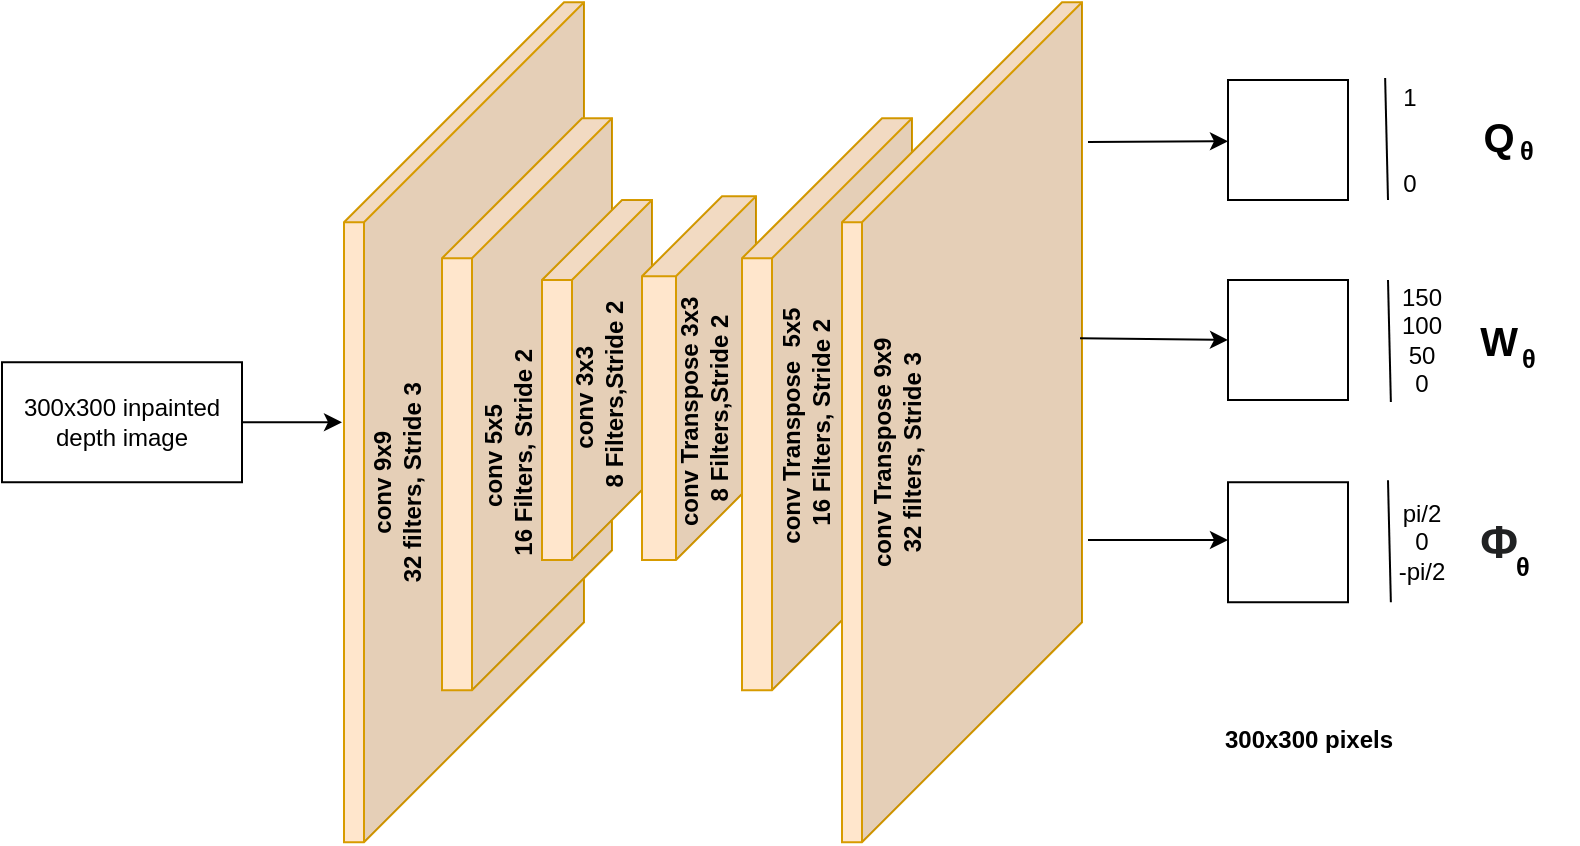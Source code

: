 <mxfile version="16.6.6" type="github">
  <diagram id="QJjx0-fPxzvcmYibJWj1" name="Page-1">
    <mxGraphModel dx="1984" dy="643" grid="1" gridSize="10" guides="1" tooltips="1" connect="1" arrows="1" fold="1" page="1" pageScale="1" pageWidth="827" pageHeight="583" math="0" shadow="0">
      <root>
        <mxCell id="0" />
        <mxCell id="1" parent="0" />
        <mxCell id="4f-DMQIj-ya-iA7LCkDa-2" value="" style="shape=cube;whiteSpace=wrap;html=1;boundedLbl=1;backgroundOutline=1;darkOpacity=0.05;darkOpacity2=0.1;size=110;direction=east;flipH=1;fillColor=#ffe6cc;strokeColor=#d79b00;" parent="1" vertex="1">
          <mxGeometry x="91" y="101.12" width="120" height="420" as="geometry" />
        </mxCell>
        <mxCell id="4f-DMQIj-ya-iA7LCkDa-5" value="" style="shape=cube;whiteSpace=wrap;html=1;boundedLbl=1;backgroundOutline=1;darkOpacity=0.05;darkOpacity2=0.1;size=70;direction=east;flipH=1;fillColor=#ffe6cc;strokeColor=#d79b00;" parent="1" vertex="1">
          <mxGeometry x="140" y="159.12" width="85" height="286" as="geometry" />
        </mxCell>
        <mxCell id="4f-DMQIj-ya-iA7LCkDa-9" value="" style="shape=cube;whiteSpace=wrap;html=1;boundedLbl=1;backgroundOutline=1;darkOpacity=0.05;darkOpacity2=0.1;size=40;direction=east;flipH=1;fillColor=#ffe6cc;strokeColor=#d79b00;" parent="1" vertex="1">
          <mxGeometry x="190" y="200" width="55" height="180" as="geometry" />
        </mxCell>
        <mxCell id="4f-DMQIj-ya-iA7LCkDa-29" value="&lt;b&gt;conv 9x9&lt;br&gt;32 filters, Stride 3&lt;br&gt;&lt;/b&gt;" style="text;html=1;strokeColor=none;fillColor=none;align=center;verticalAlign=middle;whiteSpace=wrap;rounded=0;rotation=-90;" parent="1" vertex="1">
          <mxGeometry x="10" y="326.12" width="215" height="30" as="geometry" />
        </mxCell>
        <mxCell id="4f-DMQIj-ya-iA7LCkDa-31" value="&lt;b&gt;conv 5x5&amp;nbsp;&lt;br&gt;16 Filters, Stride 2&lt;br&gt;&lt;/b&gt;" style="text;html=1;strokeColor=none;fillColor=none;align=center;verticalAlign=middle;whiteSpace=wrap;rounded=0;rotation=-90;" parent="1" vertex="1">
          <mxGeometry x="101" y="311.12" width="144" height="30" as="geometry" />
        </mxCell>
        <mxCell id="yx-lSNSfXA6hYTXVNYfT-3" value="&lt;b&gt;conv 3x3&amp;nbsp;&lt;br&gt;8 Filters,Stride 2&lt;br&gt;&lt;/b&gt;" style="text;html=1;strokeColor=none;fillColor=none;align=center;verticalAlign=middle;whiteSpace=wrap;rounded=0;rotation=-90;" parent="1" vertex="1">
          <mxGeometry x="160" y="282" width="117" height="30" as="geometry" />
        </mxCell>
        <mxCell id="yx-lSNSfXA6hYTXVNYfT-4" value="" style="shape=cube;whiteSpace=wrap;html=1;boundedLbl=1;backgroundOutline=1;darkOpacity=0.05;darkOpacity2=0.1;size=40;direction=east;flipH=1;fillColor=#ffe6cc;strokeColor=#d79b00;" parent="1" vertex="1">
          <mxGeometry x="240" y="198.12" width="57" height="181.88" as="geometry" />
        </mxCell>
        <mxCell id="yx-lSNSfXA6hYTXVNYfT-5" value="&lt;b style=&quot;font-size: 12px;&quot;&gt;conv Transpose 3x3&amp;nbsp;&lt;br style=&quot;font-size: 12px;&quot;&gt;8 Filters,Stride 2&lt;br style=&quot;font-size: 12px;&quot;&gt;&lt;/b&gt;" style="text;html=1;strokeColor=none;fillColor=none;align=center;verticalAlign=middle;whiteSpace=wrap;rounded=0;rotation=-90;fontSize=12;" parent="1" vertex="1">
          <mxGeometry x="197" y="289" width="148" height="30" as="geometry" />
        </mxCell>
        <mxCell id="yx-lSNSfXA6hYTXVNYfT-7" value="" style="shape=cube;whiteSpace=wrap;html=1;boundedLbl=1;backgroundOutline=1;darkOpacity=0.05;darkOpacity2=0.1;size=70;direction=east;flipH=1;fillColor=#ffe6cc;strokeColor=#d79b00;" parent="1" vertex="1">
          <mxGeometry x="290" y="159.12" width="85" height="286" as="geometry" />
        </mxCell>
        <mxCell id="yx-lSNSfXA6hYTXVNYfT-8" value="" style="shape=cube;whiteSpace=wrap;html=1;boundedLbl=1;backgroundOutline=1;darkOpacity=0.05;darkOpacity2=0.1;size=110;direction=east;flipH=1;fillColor=#ffe6cc;strokeColor=#d79b00;" parent="1" vertex="1">
          <mxGeometry x="340" y="101.12" width="120" height="420" as="geometry" />
        </mxCell>
        <mxCell id="yx-lSNSfXA6hYTXVNYfT-9" value="&lt;b&gt;conv Transpose&amp;nbsp; 5x5&amp;nbsp;&lt;br&gt;16 Filters, Stride 2&lt;br&gt;&lt;/b&gt;" style="text;html=1;strokeColor=none;fillColor=none;align=center;verticalAlign=middle;whiteSpace=wrap;rounded=0;rotation=-90;" parent="1" vertex="1">
          <mxGeometry x="250" y="296.12" width="144" height="30" as="geometry" />
        </mxCell>
        <mxCell id="yx-lSNSfXA6hYTXVNYfT-10" value="&lt;b&gt;conv Transpose 9x9&lt;br&gt;32 filters, Stride 3&lt;br&gt;&lt;/b&gt;" style="text;html=1;strokeColor=none;fillColor=none;align=center;verticalAlign=middle;whiteSpace=wrap;rounded=0;rotation=-90;" parent="1" vertex="1">
          <mxGeometry x="260" y="311.12" width="215" height="30" as="geometry" />
        </mxCell>
        <mxCell id="yx-lSNSfXA6hYTXVNYfT-13" style="edgeStyle=orthogonalEdgeStyle;rounded=0;orthogonalLoop=1;jettySize=auto;html=1;" parent="1" source="yx-lSNSfXA6hYTXVNYfT-12" edge="1">
          <mxGeometry relative="1" as="geometry">
            <mxPoint x="90" y="311.12" as="targetPoint" />
          </mxGeometry>
        </mxCell>
        <mxCell id="yx-lSNSfXA6hYTXVNYfT-12" value="300x300 inpainted depth image" style="rounded=0;whiteSpace=wrap;html=1;" parent="1" vertex="1">
          <mxGeometry x="-80" y="281.12" width="120" height="60" as="geometry" />
        </mxCell>
        <mxCell id="yx-lSNSfXA6hYTXVNYfT-14" value="" style="rounded=0;whiteSpace=wrap;html=1;" parent="1" vertex="1">
          <mxGeometry x="533" y="140" width="60" height="60" as="geometry" />
        </mxCell>
        <mxCell id="yx-lSNSfXA6hYTXVNYfT-15" value="" style="rounded=0;whiteSpace=wrap;html=1;" parent="1" vertex="1">
          <mxGeometry x="533" y="240" width="60" height="60" as="geometry" />
        </mxCell>
        <mxCell id="yx-lSNSfXA6hYTXVNYfT-16" value="" style="rounded=0;whiteSpace=wrap;html=1;" parent="1" vertex="1">
          <mxGeometry x="533" y="341.12" width="60" height="60" as="geometry" />
        </mxCell>
        <mxCell id="yx-lSNSfXA6hYTXVNYfT-17" value="300x300 pixels" style="text;html=1;align=center;verticalAlign=middle;resizable=0;points=[];autosize=1;strokeColor=none;fillColor=none;fontStyle=1" parent="1" vertex="1">
          <mxGeometry x="523" y="460" width="100" height="20" as="geometry" />
        </mxCell>
        <mxCell id="yx-lSNSfXA6hYTXVNYfT-18" value="&lt;div&gt;Q&lt;/div&gt;" style="text;html=1;align=center;verticalAlign=middle;resizable=0;points=[];autosize=1;strokeColor=none;fillColor=none;fontStyle=1;fontSize=20;" parent="1" vertex="1">
          <mxGeometry x="653" y="153.12" width="30" height="30" as="geometry" />
        </mxCell>
        <mxCell id="yx-lSNSfXA6hYTXVNYfT-22" value="" style="endArrow=classic;html=1;rounded=0;fontSize=20;" parent="1" edge="1">
          <mxGeometry width="50" height="50" relative="1" as="geometry">
            <mxPoint x="463" y="170.94" as="sourcePoint" />
            <mxPoint x="533" y="170.62" as="targetPoint" />
          </mxGeometry>
        </mxCell>
        <mxCell id="yx-lSNSfXA6hYTXVNYfT-23" value="" style="endArrow=classic;html=1;rounded=0;fontSize=20;exitX=-0.05;exitY=0.4;exitDx=0;exitDy=0;exitPerimeter=0;" parent="1" edge="1">
          <mxGeometry width="50" height="50" relative="1" as="geometry">
            <mxPoint x="459" y="269.12" as="sourcePoint" />
            <mxPoint x="533" y="270" as="targetPoint" />
          </mxGeometry>
        </mxCell>
        <mxCell id="yx-lSNSfXA6hYTXVNYfT-24" value="" style="endArrow=classic;html=1;rounded=0;fontSize=20;" parent="1" edge="1">
          <mxGeometry width="50" height="50" relative="1" as="geometry">
            <mxPoint x="463" y="370" as="sourcePoint" />
            <mxPoint x="533" y="370.0" as="targetPoint" />
          </mxGeometry>
        </mxCell>
        <mxCell id="yx-lSNSfXA6hYTXVNYfT-25" value="W" style="text;html=1;align=center;verticalAlign=middle;resizable=0;points=[];autosize=1;strokeColor=none;fillColor=none;fontStyle=1;fontSize=20;" parent="1" vertex="1">
          <mxGeometry x="653" y="255" width="30" height="30" as="geometry" />
        </mxCell>
        <mxCell id="yx-lSNSfXA6hYTXVNYfT-26" value="&lt;b style=&quot;color: rgb(32, 33, 34); font-family: sans-serif; font-size: 23px; background-color: rgb(255, 255, 255);&quot;&gt;Φ&lt;/b&gt;" style="text;html=1;align=center;verticalAlign=middle;resizable=0;points=[];autosize=1;strokeColor=none;fillColor=none;fontStyle=1;fontSize=23;" parent="1" vertex="1">
          <mxGeometry x="653" y="356.12" width="30" height="30" as="geometry" />
        </mxCell>
        <mxCell id="yx-lSNSfXA6hYTXVNYfT-27" value="" style="endArrow=none;html=1;rounded=0;fontSize=20;" parent="1" edge="1">
          <mxGeometry width="50" height="50" relative="1" as="geometry">
            <mxPoint x="613" y="200" as="sourcePoint" />
            <mxPoint x="611.57" y="139" as="targetPoint" />
          </mxGeometry>
        </mxCell>
        <mxCell id="yx-lSNSfXA6hYTXVNYfT-29" value="" style="endArrow=none;html=1;rounded=0;fontSize=20;" parent="1" edge="1">
          <mxGeometry width="50" height="50" relative="1" as="geometry">
            <mxPoint x="614.43" y="301" as="sourcePoint" />
            <mxPoint x="613.0" y="240.0" as="targetPoint" />
          </mxGeometry>
        </mxCell>
        <mxCell id="yx-lSNSfXA6hYTXVNYfT-30" value="" style="endArrow=none;html=1;rounded=0;fontSize=20;" parent="1" edge="1">
          <mxGeometry width="50" height="50" relative="1" as="geometry">
            <mxPoint x="614.43" y="401.12" as="sourcePoint" />
            <mxPoint x="613.0" y="340.12" as="targetPoint" />
          </mxGeometry>
        </mxCell>
        <mxCell id="zGp_sBCKX0VGb0yDMQ4N-3" value="1&lt;br&gt;&lt;br&gt;&lt;br&gt;0" style="text;html=1;strokeColor=none;fillColor=none;align=center;verticalAlign=middle;whiteSpace=wrap;rounded=0;" vertex="1" parent="1">
          <mxGeometry x="594" y="155" width="60" height="30" as="geometry" />
        </mxCell>
        <mxCell id="zGp_sBCKX0VGb0yDMQ4N-7" value="150&lt;br&gt;100&lt;br&gt;50&lt;br&gt;0" style="text;html=1;strokeColor=none;fillColor=none;align=center;verticalAlign=middle;whiteSpace=wrap;rounded=0;" vertex="1" parent="1">
          <mxGeometry x="600" y="255" width="60" height="30" as="geometry" />
        </mxCell>
        <mxCell id="zGp_sBCKX0VGb0yDMQ4N-9" value="pi/2&lt;br&gt;0&lt;br&gt;-pi/2" style="text;html=1;strokeColor=none;fillColor=none;align=center;verticalAlign=middle;whiteSpace=wrap;rounded=0;" vertex="1" parent="1">
          <mxGeometry x="600" y="356.12" width="60" height="30" as="geometry" />
        </mxCell>
        <mxCell id="zGp_sBCKX0VGb0yDMQ4N-10" value="&lt;span style=&quot;color: rgb(0, 0, 0); font-family: sans-serif; font-size: 12.7px; font-style: normal; letter-spacing: normal; text-indent: 0px; text-transform: none; word-spacing: 0px; background-color: rgb(255, 255, 255); display: inline; float: none;&quot;&gt;θ&lt;/span&gt;" style="text;whiteSpace=wrap;html=1;fontStyle=1" vertex="1" parent="1">
          <mxGeometry x="677" y="162.12" width="30" height="30" as="geometry" />
        </mxCell>
        <mxCell id="zGp_sBCKX0VGb0yDMQ4N-11" value="&lt;span style=&quot;color: rgb(0, 0, 0); font-family: sans-serif; font-size: 12.7px; font-style: normal; letter-spacing: normal; text-indent: 0px; text-transform: none; word-spacing: 0px; background-color: rgb(255, 255, 255); display: inline; float: none;&quot;&gt;θ&lt;/span&gt;" style="text;whiteSpace=wrap;html=1;fontStyle=1" vertex="1" parent="1">
          <mxGeometry x="678" y="266.12" width="30" height="30" as="geometry" />
        </mxCell>
        <mxCell id="zGp_sBCKX0VGb0yDMQ4N-13" value="&lt;span style=&quot;color: rgb(0, 0, 0); font-family: sans-serif; font-size: 12.7px; font-style: normal; letter-spacing: normal; text-indent: 0px; text-transform: none; word-spacing: 0px; background-color: rgb(255, 255, 255); display: inline; float: none;&quot;&gt;θ&lt;/span&gt;" style="text;whiteSpace=wrap;html=1;fontStyle=1" vertex="1" parent="1">
          <mxGeometry x="675" y="370.12" width="30" height="30" as="geometry" />
        </mxCell>
      </root>
    </mxGraphModel>
  </diagram>
</mxfile>
